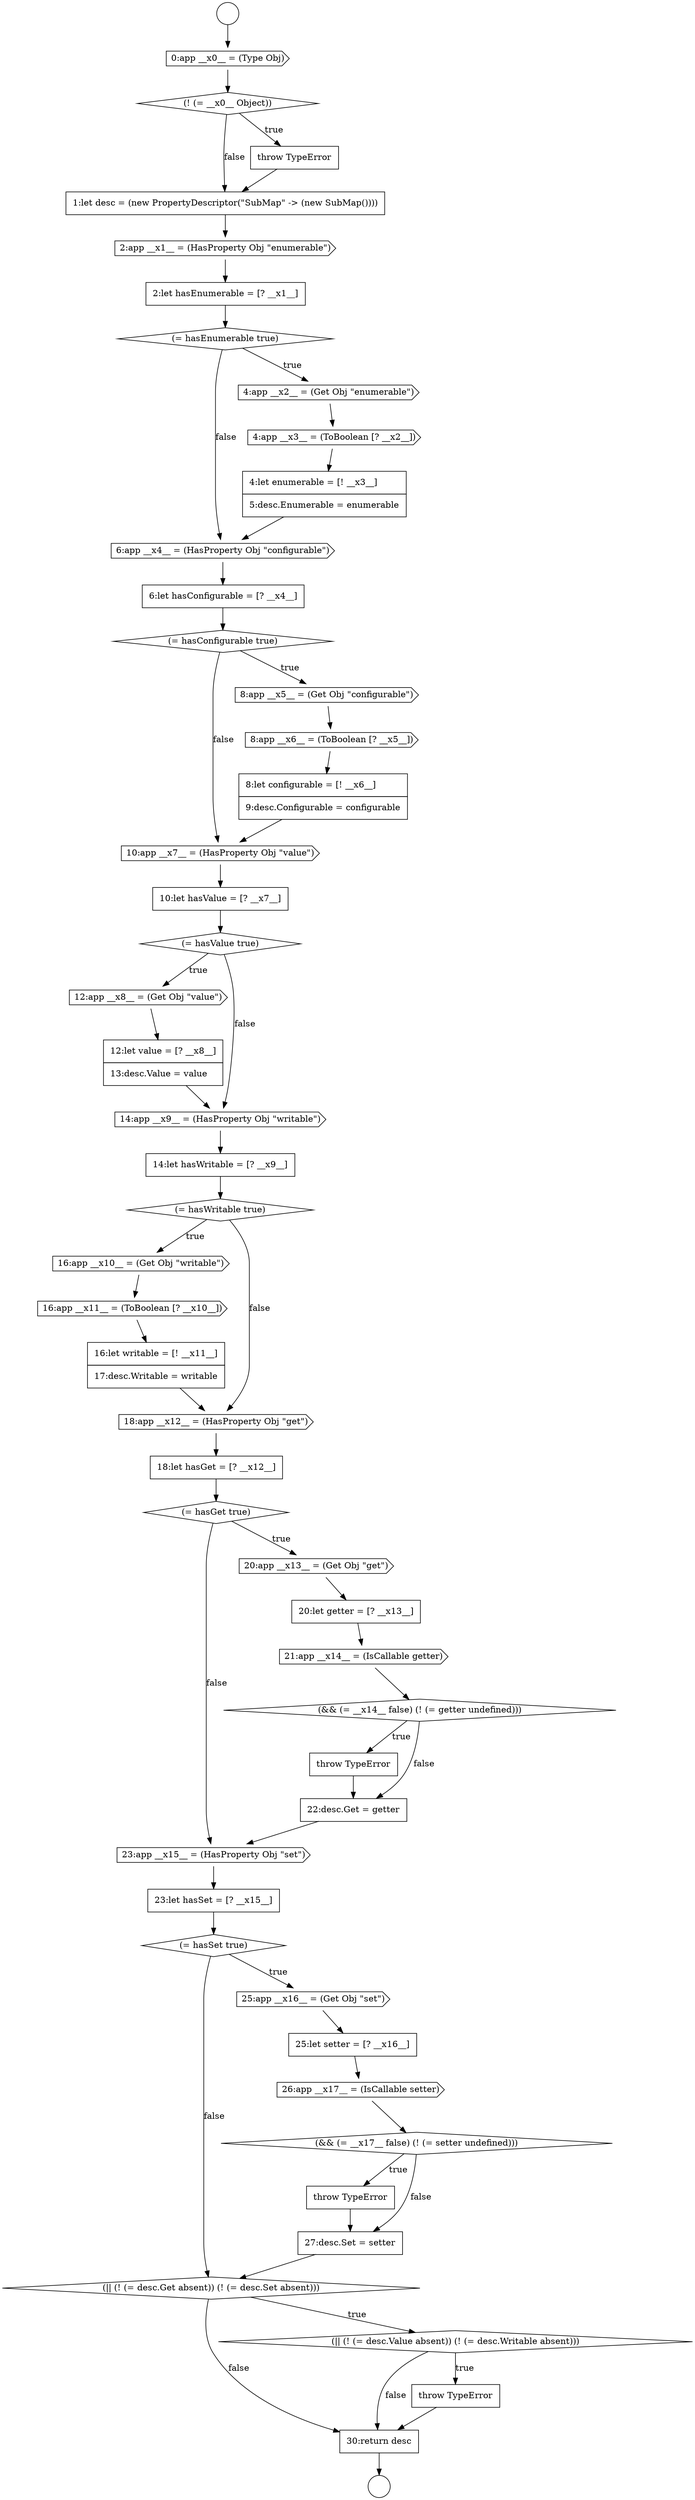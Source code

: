 digraph {
  node468 [shape=none, margin=0, label=<<font color="black">
    <table border="0" cellborder="1" cellspacing="0" cellpadding="10">
      <tr><td align="left">30:return desc</td></tr>
    </table>
  </font>> color="black" fillcolor="white" style=filled]
  node436 [shape=cds, label=<<font color="black">10:app __x7__ = (HasProperty Obj &quot;value&quot;)</font>> color="black" fillcolor="white" style=filled]
  node460 [shape=none, margin=0, label=<<font color="black">
    <table border="0" cellborder="1" cellspacing="0" cellpadding="10">
      <tr><td align="left">25:let setter = [? __x16__]</td></tr>
    </table>
  </font>> color="black" fillcolor="white" style=filled]
  node443 [shape=diamond, label=<<font color="black">(= hasWritable true)</font>> color="black" fillcolor="white" style=filled]
  node420 [shape=cds, label=<<font color="black">0:app __x0__ = (Type Obj)</font>> color="black" fillcolor="white" style=filled]
  node457 [shape=none, margin=0, label=<<font color="black">
    <table border="0" cellborder="1" cellspacing="0" cellpadding="10">
      <tr><td align="left">23:let hasSet = [? __x15__]</td></tr>
    </table>
  </font>> color="black" fillcolor="white" style=filled]
  node423 [shape=none, margin=0, label=<<font color="black">
    <table border="0" cellborder="1" cellspacing="0" cellpadding="10">
      <tr><td align="left">1:let desc = (new PropertyDescriptor(&quot;SubMap&quot; -&gt; (new SubMap())))</td></tr>
    </table>
  </font>> color="black" fillcolor="white" style=filled]
  node462 [shape=diamond, label=<<font color="black">(&amp;&amp; (= __x17__ false) (! (= setter undefined)))</font>> color="black" fillcolor="white" style=filled]
  node446 [shape=none, margin=0, label=<<font color="black">
    <table border="0" cellborder="1" cellspacing="0" cellpadding="10">
      <tr><td align="left">16:let writable = [! __x11__]</td></tr>
      <tr><td align="left">17:desc.Writable = writable</td></tr>
    </table>
  </font>> color="black" fillcolor="white" style=filled]
  node418 [shape=circle label=" " color="black" fillcolor="white" style=filled]
  node433 [shape=cds, label=<<font color="black">8:app __x5__ = (Get Obj &quot;configurable&quot;)</font>> color="black" fillcolor="white" style=filled]
  node437 [shape=none, margin=0, label=<<font color="black">
    <table border="0" cellborder="1" cellspacing="0" cellpadding="10">
      <tr><td align="left">10:let hasValue = [? __x7__]</td></tr>
    </table>
  </font>> color="black" fillcolor="white" style=filled]
  node454 [shape=none, margin=0, label=<<font color="black">
    <table border="0" cellborder="1" cellspacing="0" cellpadding="10">
      <tr><td align="left">throw TypeError</td></tr>
    </table>
  </font>> color="black" fillcolor="white" style=filled]
  node449 [shape=diamond, label=<<font color="black">(= hasGet true)</font>> color="black" fillcolor="white" style=filled]
  node440 [shape=none, margin=0, label=<<font color="black">
    <table border="0" cellborder="1" cellspacing="0" cellpadding="10">
      <tr><td align="left">12:let value = [? __x8__]</td></tr>
      <tr><td align="left">13:desc.Value = value</td></tr>
    </table>
  </font>> color="black" fillcolor="white" style=filled]
  node421 [shape=diamond, label=<<font color="black">(! (= __x0__ Object))</font>> color="black" fillcolor="white" style=filled]
  node448 [shape=none, margin=0, label=<<font color="black">
    <table border="0" cellborder="1" cellspacing="0" cellpadding="10">
      <tr><td align="left">18:let hasGet = [? __x12__]</td></tr>
    </table>
  </font>> color="black" fillcolor="white" style=filled]
  node453 [shape=diamond, label=<<font color="black">(&amp;&amp; (= __x14__ false) (! (= getter undefined)))</font>> color="black" fillcolor="white" style=filled]
  node428 [shape=cds, label=<<font color="black">4:app __x3__ = (ToBoolean [? __x2__])</font>> color="black" fillcolor="white" style=filled]
  node452 [shape=cds, label=<<font color="black">21:app __x14__ = (IsCallable getter)</font>> color="black" fillcolor="white" style=filled]
  node439 [shape=cds, label=<<font color="black">12:app __x8__ = (Get Obj &quot;value&quot;)</font>> color="black" fillcolor="white" style=filled]
  node424 [shape=cds, label=<<font color="black">2:app __x1__ = (HasProperty Obj &quot;enumerable&quot;)</font>> color="black" fillcolor="white" style=filled]
  node429 [shape=none, margin=0, label=<<font color="black">
    <table border="0" cellborder="1" cellspacing="0" cellpadding="10">
      <tr><td align="left">4:let enumerable = [! __x3__]</td></tr>
      <tr><td align="left">5:desc.Enumerable = enumerable</td></tr>
    </table>
  </font>> color="black" fillcolor="white" style=filled]
  node467 [shape=none, margin=0, label=<<font color="black">
    <table border="0" cellborder="1" cellspacing="0" cellpadding="10">
      <tr><td align="left">throw TypeError</td></tr>
    </table>
  </font>> color="black" fillcolor="white" style=filled]
  node435 [shape=none, margin=0, label=<<font color="black">
    <table border="0" cellborder="1" cellspacing="0" cellpadding="10">
      <tr><td align="left">8:let configurable = [! __x6__]</td></tr>
      <tr><td align="left">9:desc.Configurable = configurable</td></tr>
    </table>
  </font>> color="black" fillcolor="white" style=filled]
  node461 [shape=cds, label=<<font color="black">26:app __x17__ = (IsCallable setter)</font>> color="black" fillcolor="white" style=filled]
  node456 [shape=cds, label=<<font color="black">23:app __x15__ = (HasProperty Obj &quot;set&quot;)</font>> color="black" fillcolor="white" style=filled]
  node425 [shape=none, margin=0, label=<<font color="black">
    <table border="0" cellborder="1" cellspacing="0" cellpadding="10">
      <tr><td align="left">2:let hasEnumerable = [? __x1__]</td></tr>
    </table>
  </font>> color="black" fillcolor="white" style=filled]
  node430 [shape=cds, label=<<font color="black">6:app __x4__ = (HasProperty Obj &quot;configurable&quot;)</font>> color="black" fillcolor="white" style=filled]
  node444 [shape=cds, label=<<font color="black">16:app __x10__ = (Get Obj &quot;writable&quot;)</font>> color="black" fillcolor="white" style=filled]
  node445 [shape=cds, label=<<font color="black">16:app __x11__ = (ToBoolean [? __x10__])</font>> color="black" fillcolor="white" style=filled]
  node466 [shape=diamond, label=<<font color="black">(|| (! (= desc.Value absent)) (! (= desc.Writable absent)))</font>> color="black" fillcolor="white" style=filled]
  node419 [shape=circle label=" " color="black" fillcolor="white" style=filled]
  node451 [shape=none, margin=0, label=<<font color="black">
    <table border="0" cellborder="1" cellspacing="0" cellpadding="10">
      <tr><td align="left">20:let getter = [? __x13__]</td></tr>
    </table>
  </font>> color="black" fillcolor="white" style=filled]
  node434 [shape=cds, label=<<font color="black">8:app __x6__ = (ToBoolean [? __x5__])</font>> color="black" fillcolor="white" style=filled]
  node455 [shape=none, margin=0, label=<<font color="black">
    <table border="0" cellborder="1" cellspacing="0" cellpadding="10">
      <tr><td align="left">22:desc.Get = getter</td></tr>
    </table>
  </font>> color="black" fillcolor="white" style=filled]
  node438 [shape=diamond, label=<<font color="black">(= hasValue true)</font>> color="black" fillcolor="white" style=filled]
  node431 [shape=none, margin=0, label=<<font color="black">
    <table border="0" cellborder="1" cellspacing="0" cellpadding="10">
      <tr><td align="left">6:let hasConfigurable = [? __x4__]</td></tr>
    </table>
  </font>> color="black" fillcolor="white" style=filled]
  node426 [shape=diamond, label=<<font color="black">(= hasEnumerable true)</font>> color="black" fillcolor="white" style=filled]
  node458 [shape=diamond, label=<<font color="black">(= hasSet true)</font>> color="black" fillcolor="white" style=filled]
  node441 [shape=cds, label=<<font color="black">14:app __x9__ = (HasProperty Obj &quot;writable&quot;)</font>> color="black" fillcolor="white" style=filled]
  node463 [shape=none, margin=0, label=<<font color="black">
    <table border="0" cellborder="1" cellspacing="0" cellpadding="10">
      <tr><td align="left">throw TypeError</td></tr>
    </table>
  </font>> color="black" fillcolor="white" style=filled]
  node465 [shape=diamond, label=<<font color="black">(|| (! (= desc.Get absent)) (! (= desc.Set absent)))</font>> color="black" fillcolor="white" style=filled]
  node450 [shape=cds, label=<<font color="black">20:app __x13__ = (Get Obj &quot;get&quot;)</font>> color="black" fillcolor="white" style=filled]
  node447 [shape=cds, label=<<font color="black">18:app __x12__ = (HasProperty Obj &quot;get&quot;)</font>> color="black" fillcolor="white" style=filled]
  node432 [shape=diamond, label=<<font color="black">(= hasConfigurable true)</font>> color="black" fillcolor="white" style=filled]
  node422 [shape=none, margin=0, label=<<font color="black">
    <table border="0" cellborder="1" cellspacing="0" cellpadding="10">
      <tr><td align="left">throw TypeError</td></tr>
    </table>
  </font>> color="black" fillcolor="white" style=filled]
  node464 [shape=none, margin=0, label=<<font color="black">
    <table border="0" cellborder="1" cellspacing="0" cellpadding="10">
      <tr><td align="left">27:desc.Set = setter</td></tr>
    </table>
  </font>> color="black" fillcolor="white" style=filled]
  node427 [shape=cds, label=<<font color="black">4:app __x2__ = (Get Obj &quot;enumerable&quot;)</font>> color="black" fillcolor="white" style=filled]
  node459 [shape=cds, label=<<font color="black">25:app __x16__ = (Get Obj &quot;set&quot;)</font>> color="black" fillcolor="white" style=filled]
  node442 [shape=none, margin=0, label=<<font color="black">
    <table border="0" cellborder="1" cellspacing="0" cellpadding="10">
      <tr><td align="left">14:let hasWritable = [? __x9__]</td></tr>
    </table>
  </font>> color="black" fillcolor="white" style=filled]
  node446 -> node447 [ color="black"]
  node440 -> node441 [ color="black"]
  node455 -> node456 [ color="black"]
  node443 -> node444 [label=<<font color="black">true</font>> color="black"]
  node443 -> node447 [label=<<font color="black">false</font>> color="black"]
  node432 -> node433 [label=<<font color="black">true</font>> color="black"]
  node432 -> node436 [label=<<font color="black">false</font>> color="black"]
  node423 -> node424 [ color="black"]
  node435 -> node436 [ color="black"]
  node451 -> node452 [ color="black"]
  node445 -> node446 [ color="black"]
  node442 -> node443 [ color="black"]
  node421 -> node422 [label=<<font color="black">true</font>> color="black"]
  node421 -> node423 [label=<<font color="black">false</font>> color="black"]
  node437 -> node438 [ color="black"]
  node460 -> node461 [ color="black"]
  node466 -> node467 [label=<<font color="black">true</font>> color="black"]
  node466 -> node468 [label=<<font color="black">false</font>> color="black"]
  node441 -> node442 [ color="black"]
  node433 -> node434 [ color="black"]
  node418 -> node420 [ color="black"]
  node420 -> node421 [ color="black"]
  node468 -> node419 [ color="black"]
  node467 -> node468 [ color="black"]
  node434 -> node435 [ color="black"]
  node463 -> node464 [ color="black"]
  node438 -> node439 [label=<<font color="black">true</font>> color="black"]
  node438 -> node441 [label=<<font color="black">false</font>> color="black"]
  node457 -> node458 [ color="black"]
  node453 -> node454 [label=<<font color="black">true</font>> color="black"]
  node453 -> node455 [label=<<font color="black">false</font>> color="black"]
  node459 -> node460 [ color="black"]
  node461 -> node462 [ color="black"]
  node425 -> node426 [ color="black"]
  node444 -> node445 [ color="black"]
  node447 -> node448 [ color="black"]
  node449 -> node450 [label=<<font color="black">true</font>> color="black"]
  node449 -> node456 [label=<<font color="black">false</font>> color="black"]
  node456 -> node457 [ color="black"]
  node429 -> node430 [ color="black"]
  node428 -> node429 [ color="black"]
  node452 -> node453 [ color="black"]
  node439 -> node440 [ color="black"]
  node454 -> node455 [ color="black"]
  node424 -> node425 [ color="black"]
  node431 -> node432 [ color="black"]
  node436 -> node437 [ color="black"]
  node427 -> node428 [ color="black"]
  node426 -> node427 [label=<<font color="black">true</font>> color="black"]
  node426 -> node430 [label=<<font color="black">false</font>> color="black"]
  node464 -> node465 [ color="black"]
  node450 -> node451 [ color="black"]
  node465 -> node466 [label=<<font color="black">true</font>> color="black"]
  node465 -> node468 [label=<<font color="black">false</font>> color="black"]
  node430 -> node431 [ color="black"]
  node448 -> node449 [ color="black"]
  node458 -> node459 [label=<<font color="black">true</font>> color="black"]
  node458 -> node465 [label=<<font color="black">false</font>> color="black"]
  node462 -> node463 [label=<<font color="black">true</font>> color="black"]
  node462 -> node464 [label=<<font color="black">false</font>> color="black"]
  node422 -> node423 [ color="black"]
}
